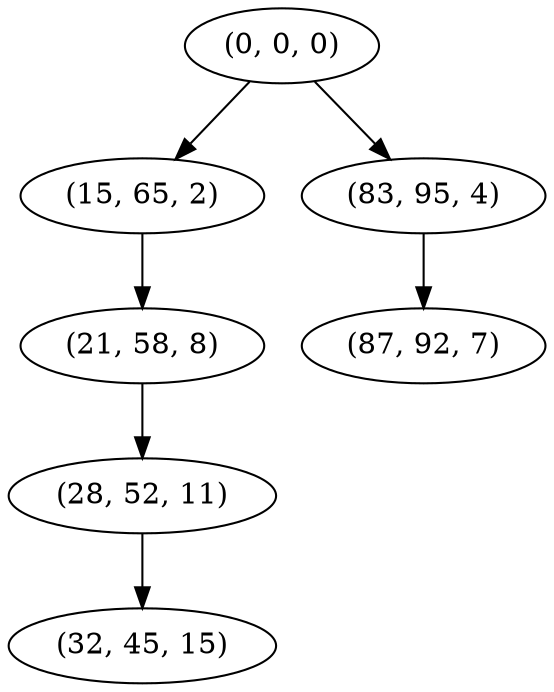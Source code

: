digraph tree {
    "(0, 0, 0)";
    "(15, 65, 2)";
    "(21, 58, 8)";
    "(28, 52, 11)";
    "(32, 45, 15)";
    "(83, 95, 4)";
    "(87, 92, 7)";
    "(0, 0, 0)" -> "(15, 65, 2)";
    "(0, 0, 0)" -> "(83, 95, 4)";
    "(15, 65, 2)" -> "(21, 58, 8)";
    "(21, 58, 8)" -> "(28, 52, 11)";
    "(28, 52, 11)" -> "(32, 45, 15)";
    "(83, 95, 4)" -> "(87, 92, 7)";
}
